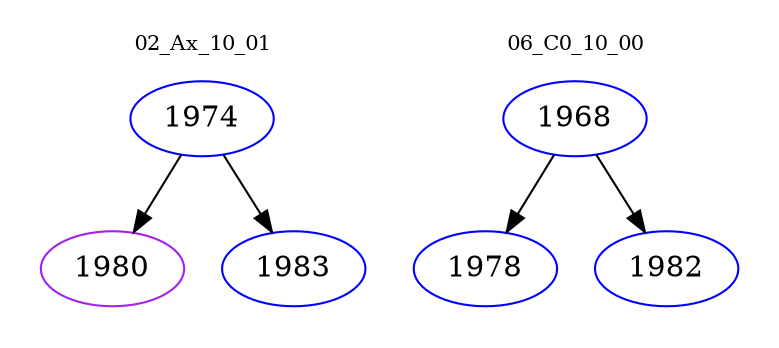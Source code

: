 digraph{
subgraph cluster_0 {
color = white
label = "02_Ax_10_01";
fontsize=10;
T0_1974 [label="1974", color="blue"]
T0_1974 -> T0_1980 [color="black"]
T0_1980 [label="1980", color="purple"]
T0_1974 -> T0_1983 [color="black"]
T0_1983 [label="1983", color="blue"]
}
subgraph cluster_1 {
color = white
label = "06_C0_10_00";
fontsize=10;
T1_1968 [label="1968", color="blue"]
T1_1968 -> T1_1978 [color="black"]
T1_1978 [label="1978", color="blue"]
T1_1968 -> T1_1982 [color="black"]
T1_1982 [label="1982", color="blue"]
}
}
